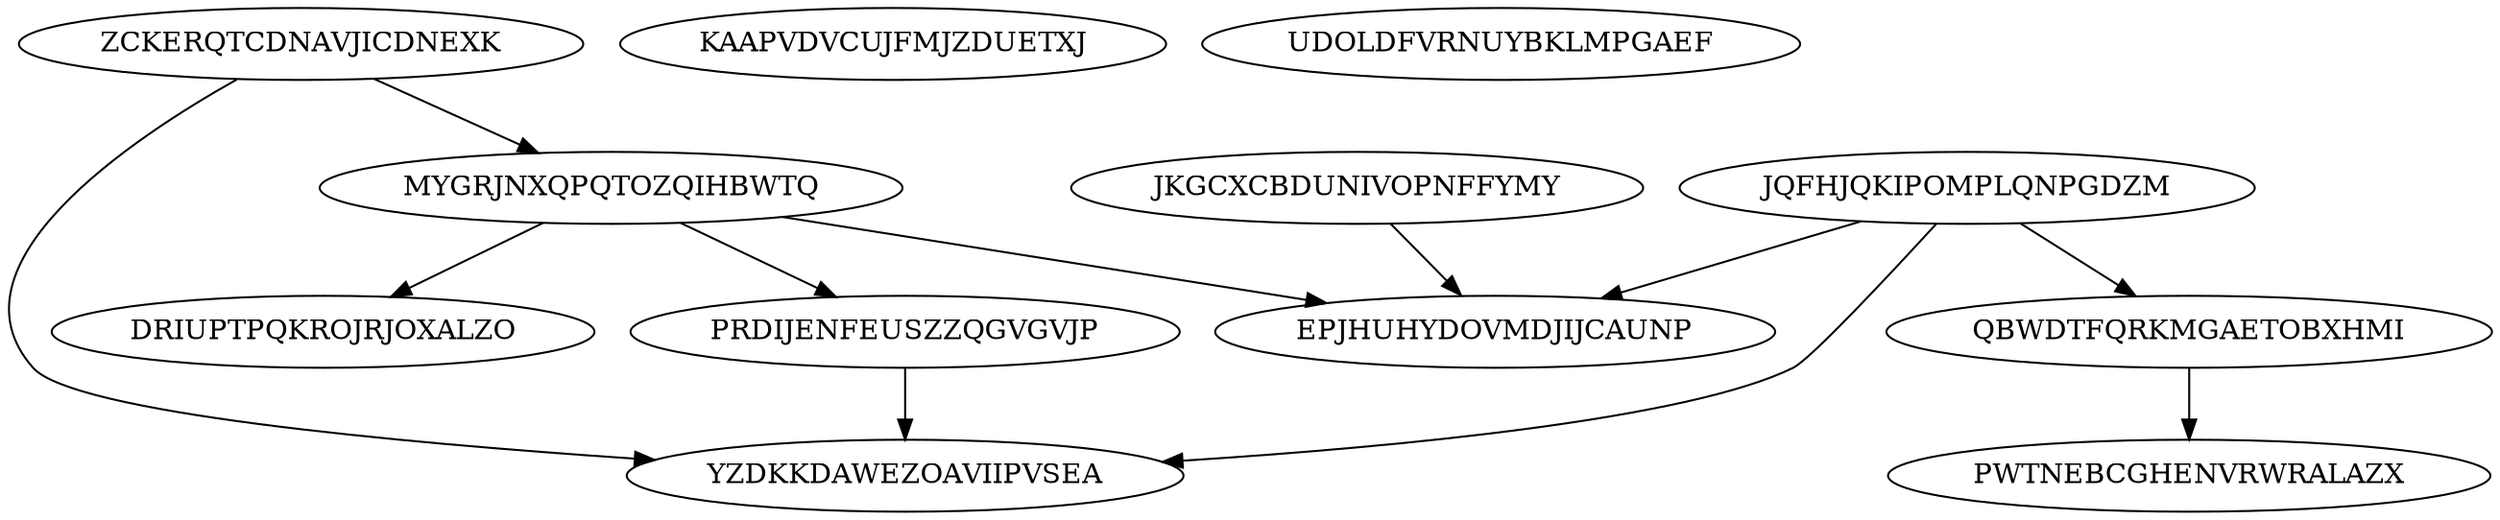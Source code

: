 digraph N12M11 {
	ZCKERQTCDNAVJICDNEXK	[Weight=20];
	KAAPVDVCUJFMJZDUETXJ	[Weight=17];
	MYGRJNXQPQTOZQIHBWTQ	[Weight=17];
	JQFHJQKIPOMPLQNPGDZM	[Weight=17];
	DRIUPTPQKROJRJOXALZO	[Weight=14];
	JKGCXCBDUNIVOPNFFYMY	[Weight=12];
	UDOLDFVRNUYBKLMPGAEF	[Weight=19];
	PRDIJENFEUSZZQGVGVJP	[Weight=14];
	YZDKKDAWEZOAVIIPVSEA	[Weight=11];
	QBWDTFQRKMGAETOBXHMI	[Weight=15];
	EPJHUHYDOVMDJIJCAUNP	[Weight=18];
	PWTNEBCGHENVRWRALAZX	[Weight=17];
	MYGRJNXQPQTOZQIHBWTQ -> EPJHUHYDOVMDJIJCAUNP [Weight=15];
	JQFHJQKIPOMPLQNPGDZM -> QBWDTFQRKMGAETOBXHMI [Weight=18];
	JQFHJQKIPOMPLQNPGDZM -> EPJHUHYDOVMDJIJCAUNP [Weight=15];
	ZCKERQTCDNAVJICDNEXK -> YZDKKDAWEZOAVIIPVSEA [Weight=13];
	MYGRJNXQPQTOZQIHBWTQ -> PRDIJENFEUSZZQGVGVJP [Weight=20];
	ZCKERQTCDNAVJICDNEXK -> MYGRJNXQPQTOZQIHBWTQ [Weight=19];
	MYGRJNXQPQTOZQIHBWTQ -> DRIUPTPQKROJRJOXALZO [Weight=18];
	QBWDTFQRKMGAETOBXHMI -> PWTNEBCGHENVRWRALAZX [Weight=15];
	JQFHJQKIPOMPLQNPGDZM -> YZDKKDAWEZOAVIIPVSEA [Weight=17];
	JKGCXCBDUNIVOPNFFYMY -> EPJHUHYDOVMDJIJCAUNP [Weight=18];
	PRDIJENFEUSZZQGVGVJP -> YZDKKDAWEZOAVIIPVSEA [Weight=16];
}

